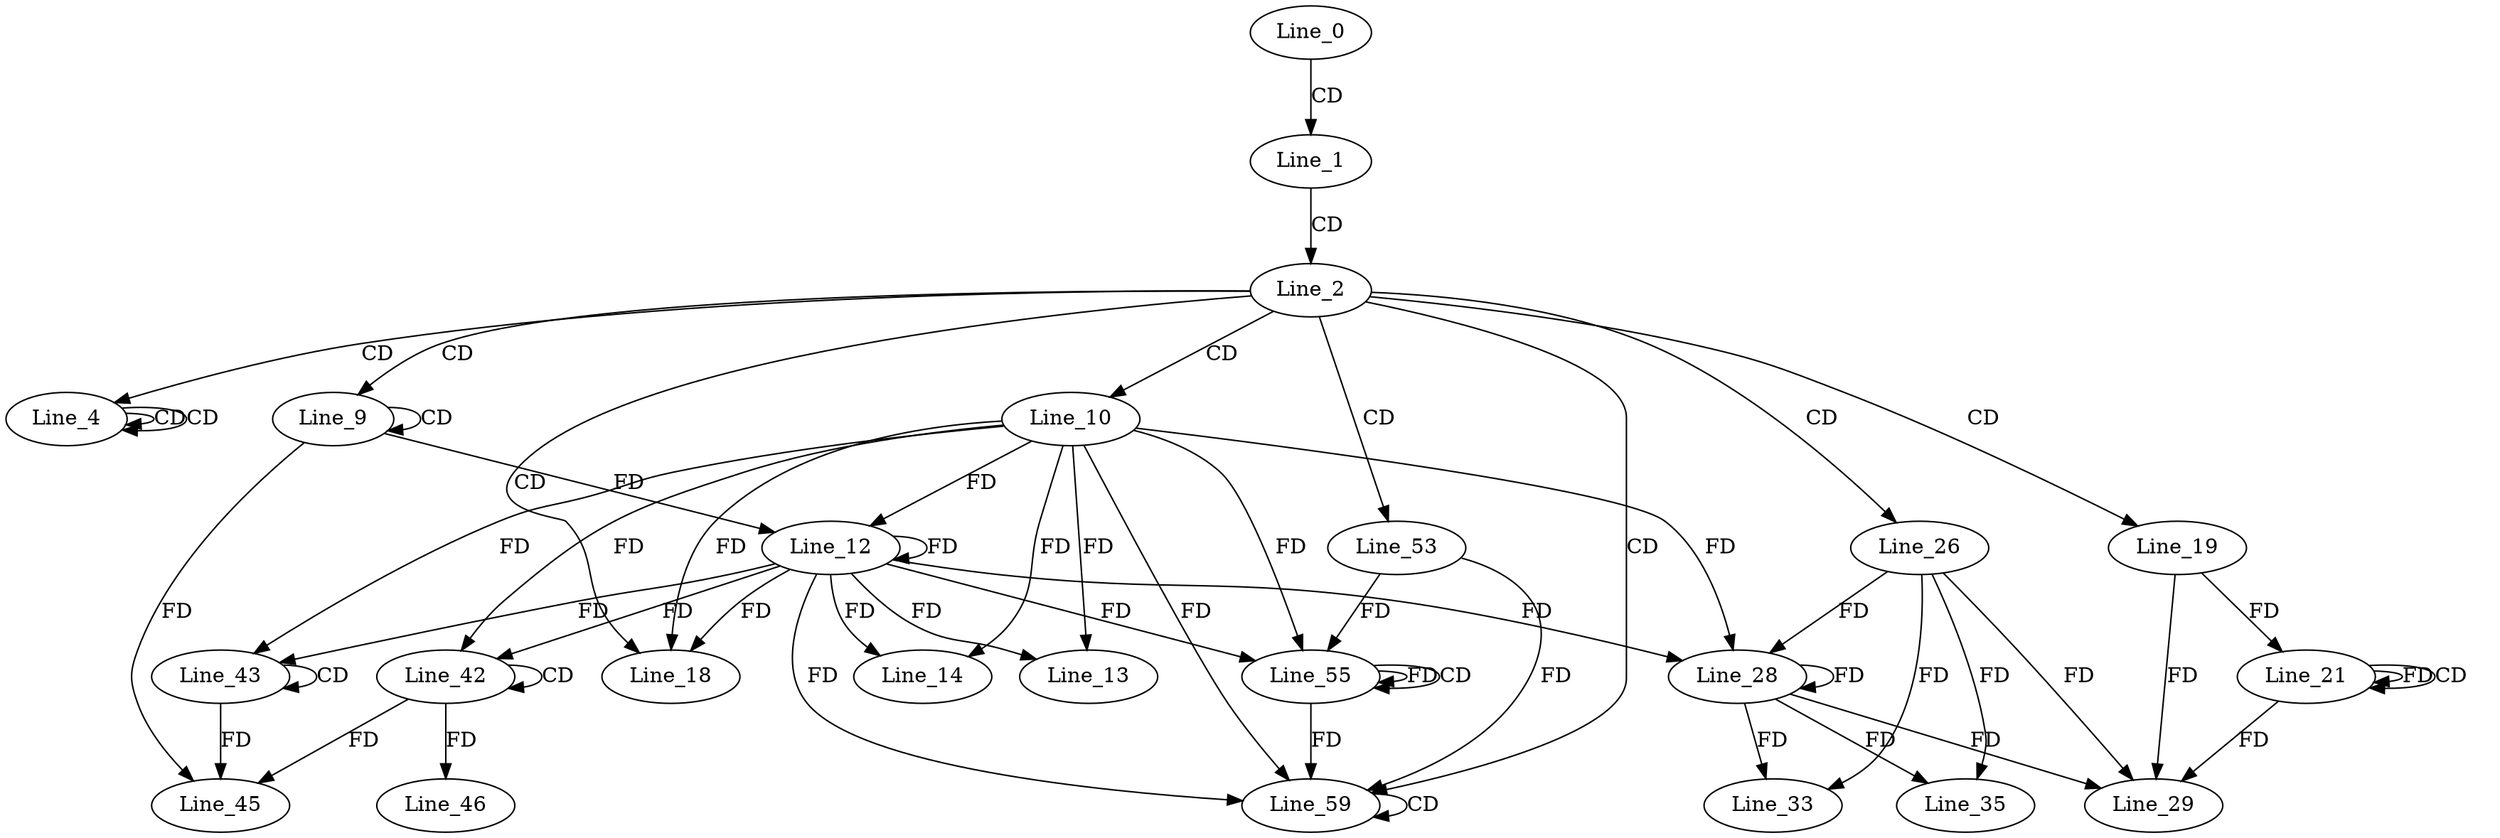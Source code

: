 digraph G {
  Line_0;
  Line_1;
  Line_2;
  Line_4;
  Line_4;
  Line_4;
  Line_9;
  Line_9;
  Line_10;
  Line_12;
  Line_12;
  Line_13;
  Line_14;
  Line_18;
  Line_19;
  Line_21;
  Line_21;
  Line_26;
  Line_28;
  Line_28;
  Line_29;
  Line_33;
  Line_35;
  Line_42;
  Line_42;
  Line_43;
  Line_43;
  Line_45;
  Line_46;
  Line_53;
  Line_55;
  Line_55;
  Line_55;
  Line_59;
  Line_59;
  Line_59;
  Line_0 -> Line_1 [ label="CD" ];
  Line_1 -> Line_2 [ label="CD" ];
  Line_2 -> Line_4 [ label="CD" ];
  Line_4 -> Line_4 [ label="CD" ];
  Line_4 -> Line_4 [ label="CD" ];
  Line_2 -> Line_9 [ label="CD" ];
  Line_9 -> Line_9 [ label="CD" ];
  Line_2 -> Line_10 [ label="CD" ];
  Line_10 -> Line_12 [ label="FD" ];
  Line_12 -> Line_12 [ label="FD" ];
  Line_9 -> Line_12 [ label="FD" ];
  Line_10 -> Line_13 [ label="FD" ];
  Line_12 -> Line_13 [ label="FD" ];
  Line_10 -> Line_14 [ label="FD" ];
  Line_12 -> Line_14 [ label="FD" ];
  Line_2 -> Line_18 [ label="CD" ];
  Line_10 -> Line_18 [ label="FD" ];
  Line_12 -> Line_18 [ label="FD" ];
  Line_2 -> Line_19 [ label="CD" ];
  Line_19 -> Line_21 [ label="FD" ];
  Line_21 -> Line_21 [ label="FD" ];
  Line_21 -> Line_21 [ label="CD" ];
  Line_2 -> Line_26 [ label="CD" ];
  Line_26 -> Line_28 [ label="FD" ];
  Line_28 -> Line_28 [ label="FD" ];
  Line_10 -> Line_28 [ label="FD" ];
  Line_12 -> Line_28 [ label="FD" ];
  Line_26 -> Line_29 [ label="FD" ];
  Line_28 -> Line_29 [ label="FD" ];
  Line_19 -> Line_29 [ label="FD" ];
  Line_21 -> Line_29 [ label="FD" ];
  Line_26 -> Line_33 [ label="FD" ];
  Line_28 -> Line_33 [ label="FD" ];
  Line_26 -> Line_35 [ label="FD" ];
  Line_28 -> Line_35 [ label="FD" ];
  Line_42 -> Line_42 [ label="CD" ];
  Line_10 -> Line_42 [ label="FD" ];
  Line_12 -> Line_42 [ label="FD" ];
  Line_43 -> Line_43 [ label="CD" ];
  Line_10 -> Line_43 [ label="FD" ];
  Line_12 -> Line_43 [ label="FD" ];
  Line_42 -> Line_45 [ label="FD" ];
  Line_43 -> Line_45 [ label="FD" ];
  Line_9 -> Line_45 [ label="FD" ];
  Line_42 -> Line_46 [ label="FD" ];
  Line_2 -> Line_53 [ label="CD" ];
  Line_53 -> Line_55 [ label="FD" ];
  Line_55 -> Line_55 [ label="FD" ];
  Line_55 -> Line_55 [ label="CD" ];
  Line_10 -> Line_55 [ label="FD" ];
  Line_12 -> Line_55 [ label="FD" ];
  Line_2 -> Line_59 [ label="CD" ];
  Line_59 -> Line_59 [ label="CD" ];
  Line_53 -> Line_59 [ label="FD" ];
  Line_55 -> Line_59 [ label="FD" ];
  Line_10 -> Line_59 [ label="FD" ];
  Line_12 -> Line_59 [ label="FD" ];
}
